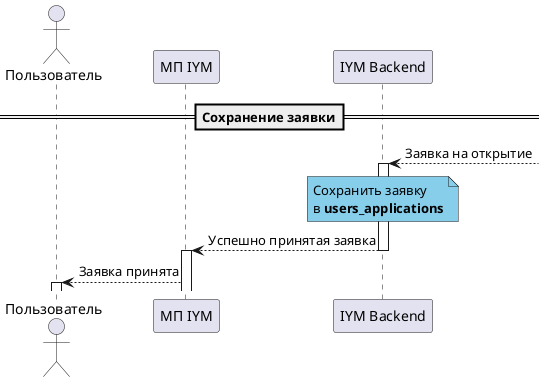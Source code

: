 @startuml
actor       "Пользователь" as User
participant "МП IYM"       as App
participant "IYM Backend"  as BE

==Сохранение заявки==
BE <-- : Заявка на открытие
activate BE
note over BE #SkyBlue
Сохранить заявку 
в **users_applications**
end note
App <-- BE : Успешно принятая заявка
deactivate BE
activate App
User <-- App : Заявка принята
activate User

@enduml
